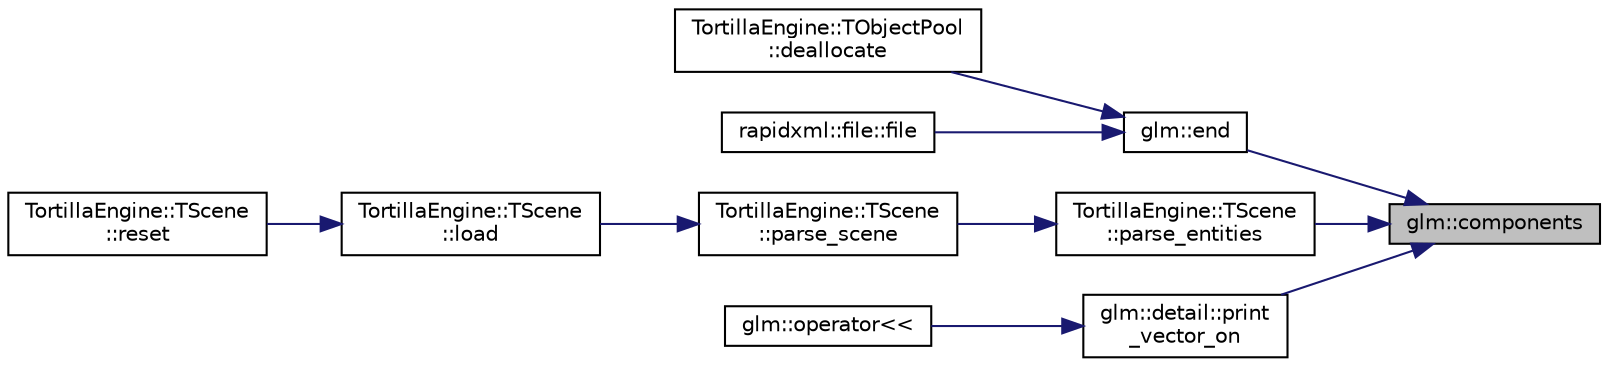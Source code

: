 digraph "glm::components"
{
 // LATEX_PDF_SIZE
  edge [fontname="Helvetica",fontsize="10",labelfontname="Helvetica",labelfontsize="10"];
  node [fontname="Helvetica",fontsize="10",shape=record];
  rankdir="RL";
  Node1 [label="glm::components",height=0.2,width=0.4,color="black", fillcolor="grey75", style="filled", fontcolor="black",tooltip=" "];
  Node1 -> Node2 [dir="back",color="midnightblue",fontsize="10",style="solid",fontname="Helvetica"];
  Node2 [label="glm::end",height=0.2,width=0.4,color="black", fillcolor="white", style="filled",URL="$group__gtx__range.html#ga97ffec4ea7e07302f11befff9cb37acd",tooltip=" "];
  Node2 -> Node3 [dir="back",color="midnightblue",fontsize="10",style="solid",fontname="Helvetica"];
  Node3 [label="TortillaEngine::TObjectPool\l::deallocate",height=0.2,width=0.4,color="black", fillcolor="white", style="filled",URL="$class_tortilla_engine_1_1_t_object_pool.html#ae055302e129d5db6b112ec42c5fd3c9f",tooltip=" "];
  Node2 -> Node4 [dir="back",color="midnightblue",fontsize="10",style="solid",fontname="Helvetica"];
  Node4 [label="rapidxml::file::file",height=0.2,width=0.4,color="black", fillcolor="white", style="filled",URL="$classrapidxml_1_1file.html#ae881a3cab1fe7152d45c92a8d7606cb3",tooltip=" "];
  Node1 -> Node5 [dir="back",color="midnightblue",fontsize="10",style="solid",fontname="Helvetica"];
  Node5 [label="TortillaEngine::TScene\l::parse_entities",height=0.2,width=0.4,color="black", fillcolor="white", style="filled",URL="$class_tortilla_engine_1_1_t_scene.html#a48ac4e4af99dea85f8299790c5efa801",tooltip="Parse all the entities data from a xml node."];
  Node5 -> Node6 [dir="back",color="midnightblue",fontsize="10",style="solid",fontname="Helvetica"];
  Node6 [label="TortillaEngine::TScene\l::parse_scene",height=0.2,width=0.4,color="black", fillcolor="white", style="filled",URL="$class_tortilla_engine_1_1_t_scene.html#ad8dc2084c6c4e6b45c1ef57c544a36ea",tooltip="Parse the scene data from a xml node."];
  Node6 -> Node7 [dir="back",color="midnightblue",fontsize="10",style="solid",fontname="Helvetica"];
  Node7 [label="TortillaEngine::TScene\l::load",height=0.2,width=0.4,color="black", fillcolor="white", style="filled",URL="$class_tortilla_engine_1_1_t_scene.html#a8326ca2a9880db65da44d77780491c7c",tooltip="Loads the scene data from an xml file."];
  Node7 -> Node8 [dir="back",color="midnightblue",fontsize="10",style="solid",fontname="Helvetica"];
  Node8 [label="TortillaEngine::TScene\l::reset",height=0.2,width=0.4,color="black", fillcolor="white", style="filled",URL="$class_tortilla_engine_1_1_t_scene.html#ab58f474355ca37d46c7fc8c42a048c5b",tooltip="Stops the execution and reloads the scene before resuming the execution."];
  Node1 -> Node9 [dir="back",color="midnightblue",fontsize="10",style="solid",fontname="Helvetica"];
  Node9 [label="glm::detail::print\l_vector_on",height=0.2,width=0.4,color="black", fillcolor="white", style="filled",URL="$namespaceglm_1_1detail.html#a96bee64577b69e3a541b02df0f591cc1",tooltip=" "];
  Node9 -> Node10 [dir="back",color="midnightblue",fontsize="10",style="solid",fontname="Helvetica"];
  Node10 [label="glm::operator\<\<",height=0.2,width=0.4,color="black", fillcolor="white", style="filled",URL="$group__gtx__io.html#ga038d37e8d7965dc7bfae5dc23e4140af",tooltip=" "];
}
